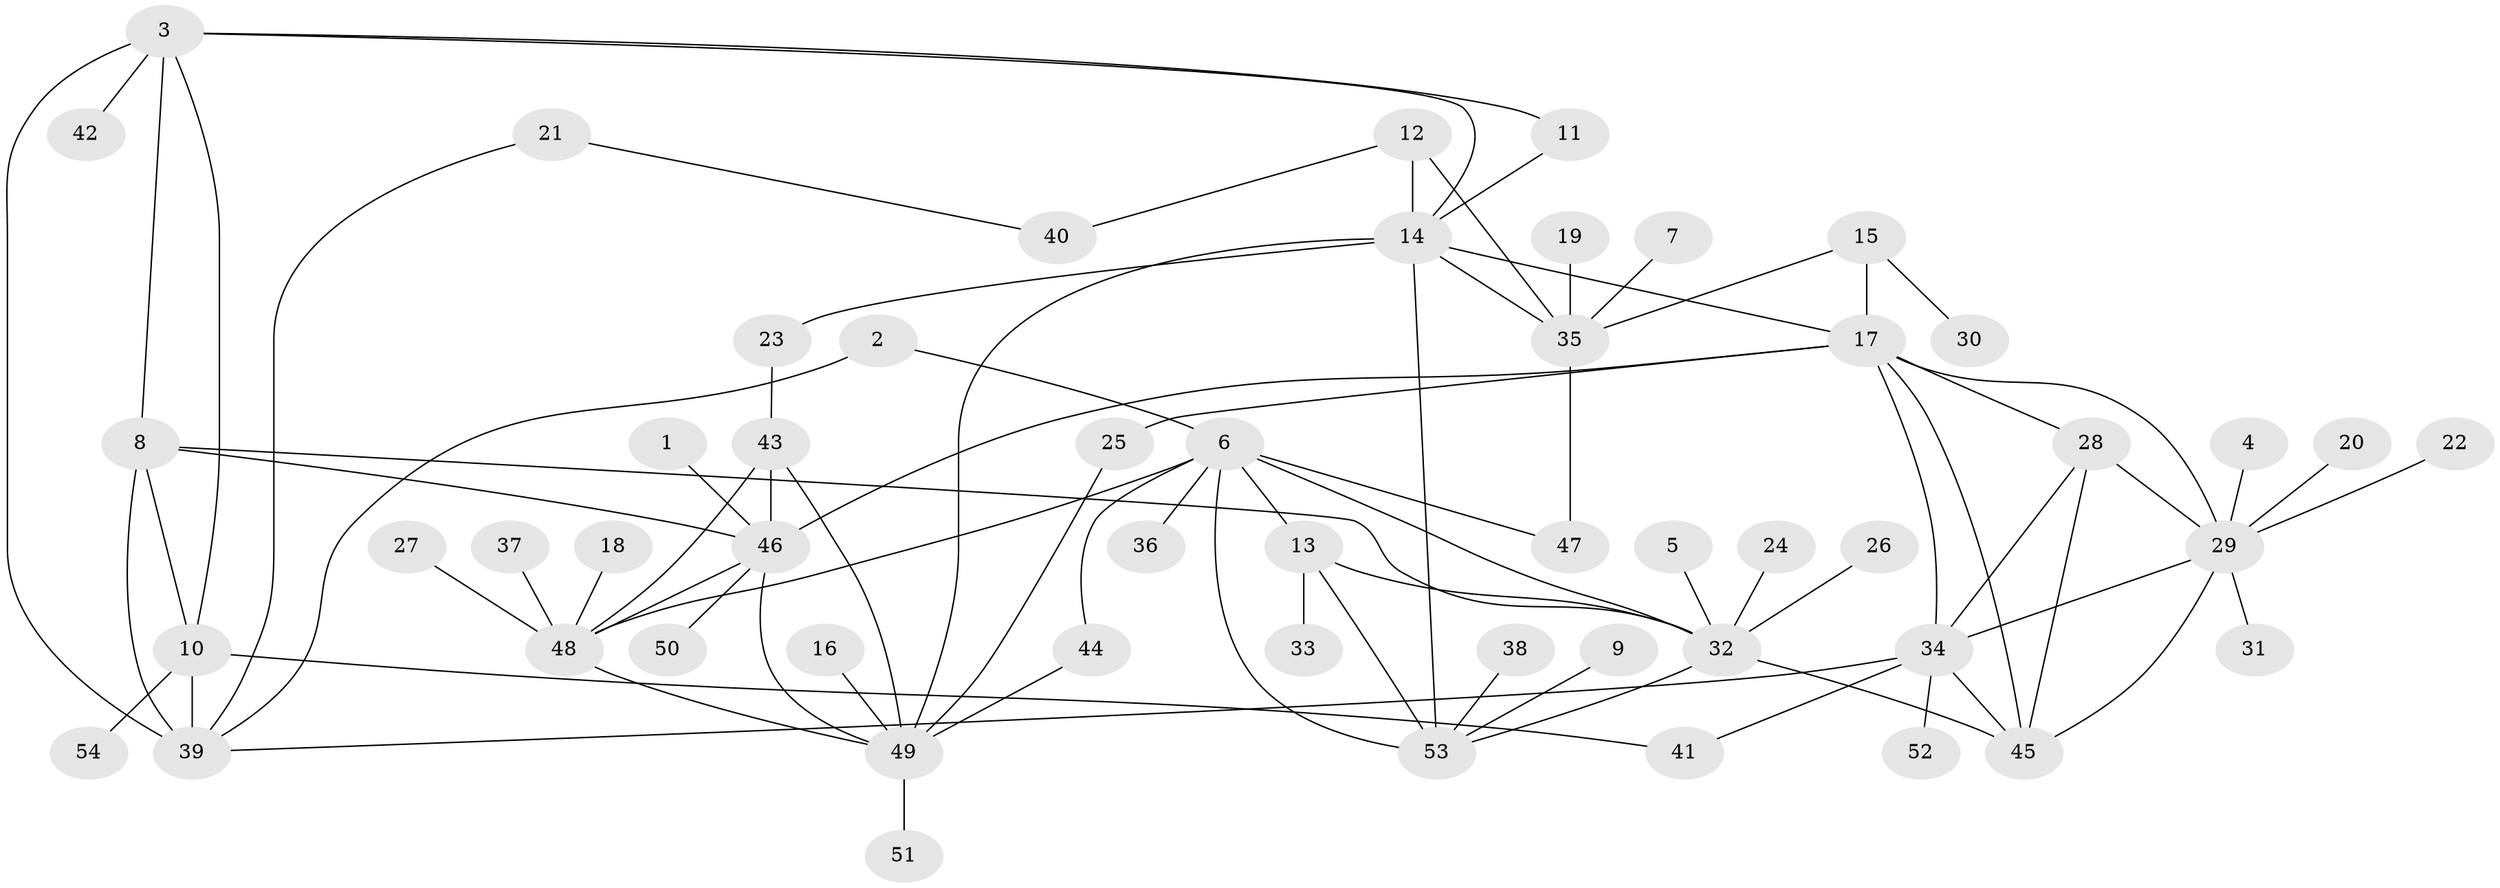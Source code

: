 // original degree distribution, {6: 0.037383177570093455, 10: 0.037383177570093455, 9: 0.018691588785046728, 7: 0.018691588785046728, 5: 0.037383177570093455, 8: 0.04672897196261682, 11: 0.028037383177570093, 4: 0.018691588785046728, 2: 0.18691588785046728, 1: 0.5514018691588785, 3: 0.018691588785046728}
// Generated by graph-tools (version 1.1) at 2025/02/03/09/25 03:02:44]
// undirected, 54 vertices, 84 edges
graph export_dot {
graph [start="1"]
  node [color=gray90,style=filled];
  1;
  2;
  3;
  4;
  5;
  6;
  7;
  8;
  9;
  10;
  11;
  12;
  13;
  14;
  15;
  16;
  17;
  18;
  19;
  20;
  21;
  22;
  23;
  24;
  25;
  26;
  27;
  28;
  29;
  30;
  31;
  32;
  33;
  34;
  35;
  36;
  37;
  38;
  39;
  40;
  41;
  42;
  43;
  44;
  45;
  46;
  47;
  48;
  49;
  50;
  51;
  52;
  53;
  54;
  1 -- 46 [weight=1.0];
  2 -- 6 [weight=1.0];
  2 -- 39 [weight=1.0];
  3 -- 8 [weight=1.0];
  3 -- 10 [weight=1.0];
  3 -- 11 [weight=1.0];
  3 -- 14 [weight=1.0];
  3 -- 39 [weight=2.0];
  3 -- 42 [weight=1.0];
  4 -- 29 [weight=1.0];
  5 -- 32 [weight=1.0];
  6 -- 13 [weight=1.0];
  6 -- 32 [weight=1.0];
  6 -- 36 [weight=1.0];
  6 -- 44 [weight=1.0];
  6 -- 47 [weight=1.0];
  6 -- 48 [weight=1.0];
  6 -- 53 [weight=2.0];
  7 -- 35 [weight=1.0];
  8 -- 10 [weight=1.0];
  8 -- 32 [weight=1.0];
  8 -- 39 [weight=2.0];
  8 -- 46 [weight=1.0];
  9 -- 53 [weight=1.0];
  10 -- 39 [weight=2.0];
  10 -- 41 [weight=1.0];
  10 -- 54 [weight=1.0];
  11 -- 14 [weight=1.0];
  12 -- 14 [weight=4.0];
  12 -- 35 [weight=2.0];
  12 -- 40 [weight=1.0];
  13 -- 32 [weight=1.0];
  13 -- 33 [weight=1.0];
  13 -- 53 [weight=2.0];
  14 -- 17 [weight=1.0];
  14 -- 23 [weight=1.0];
  14 -- 35 [weight=2.0];
  14 -- 49 [weight=1.0];
  14 -- 53 [weight=1.0];
  15 -- 17 [weight=1.0];
  15 -- 30 [weight=1.0];
  15 -- 35 [weight=1.0];
  16 -- 49 [weight=1.0];
  17 -- 25 [weight=1.0];
  17 -- 28 [weight=1.0];
  17 -- 29 [weight=1.0];
  17 -- 34 [weight=1.0];
  17 -- 45 [weight=1.0];
  17 -- 46 [weight=1.0];
  18 -- 48 [weight=1.0];
  19 -- 35 [weight=1.0];
  20 -- 29 [weight=1.0];
  21 -- 39 [weight=1.0];
  21 -- 40 [weight=1.0];
  22 -- 29 [weight=1.0];
  23 -- 43 [weight=1.0];
  24 -- 32 [weight=1.0];
  25 -- 49 [weight=1.0];
  26 -- 32 [weight=1.0];
  27 -- 48 [weight=1.0];
  28 -- 29 [weight=1.0];
  28 -- 34 [weight=1.0];
  28 -- 45 [weight=1.0];
  29 -- 31 [weight=1.0];
  29 -- 34 [weight=1.0];
  29 -- 45 [weight=1.0];
  32 -- 45 [weight=1.0];
  32 -- 53 [weight=2.0];
  34 -- 39 [weight=1.0];
  34 -- 41 [weight=1.0];
  34 -- 45 [weight=1.0];
  34 -- 52 [weight=1.0];
  35 -- 47 [weight=1.0];
  37 -- 48 [weight=1.0];
  38 -- 53 [weight=1.0];
  43 -- 46 [weight=2.0];
  43 -- 48 [weight=2.0];
  43 -- 49 [weight=2.0];
  44 -- 49 [weight=1.0];
  46 -- 48 [weight=1.0];
  46 -- 49 [weight=1.0];
  46 -- 50 [weight=1.0];
  48 -- 49 [weight=1.0];
  49 -- 51 [weight=1.0];
}
